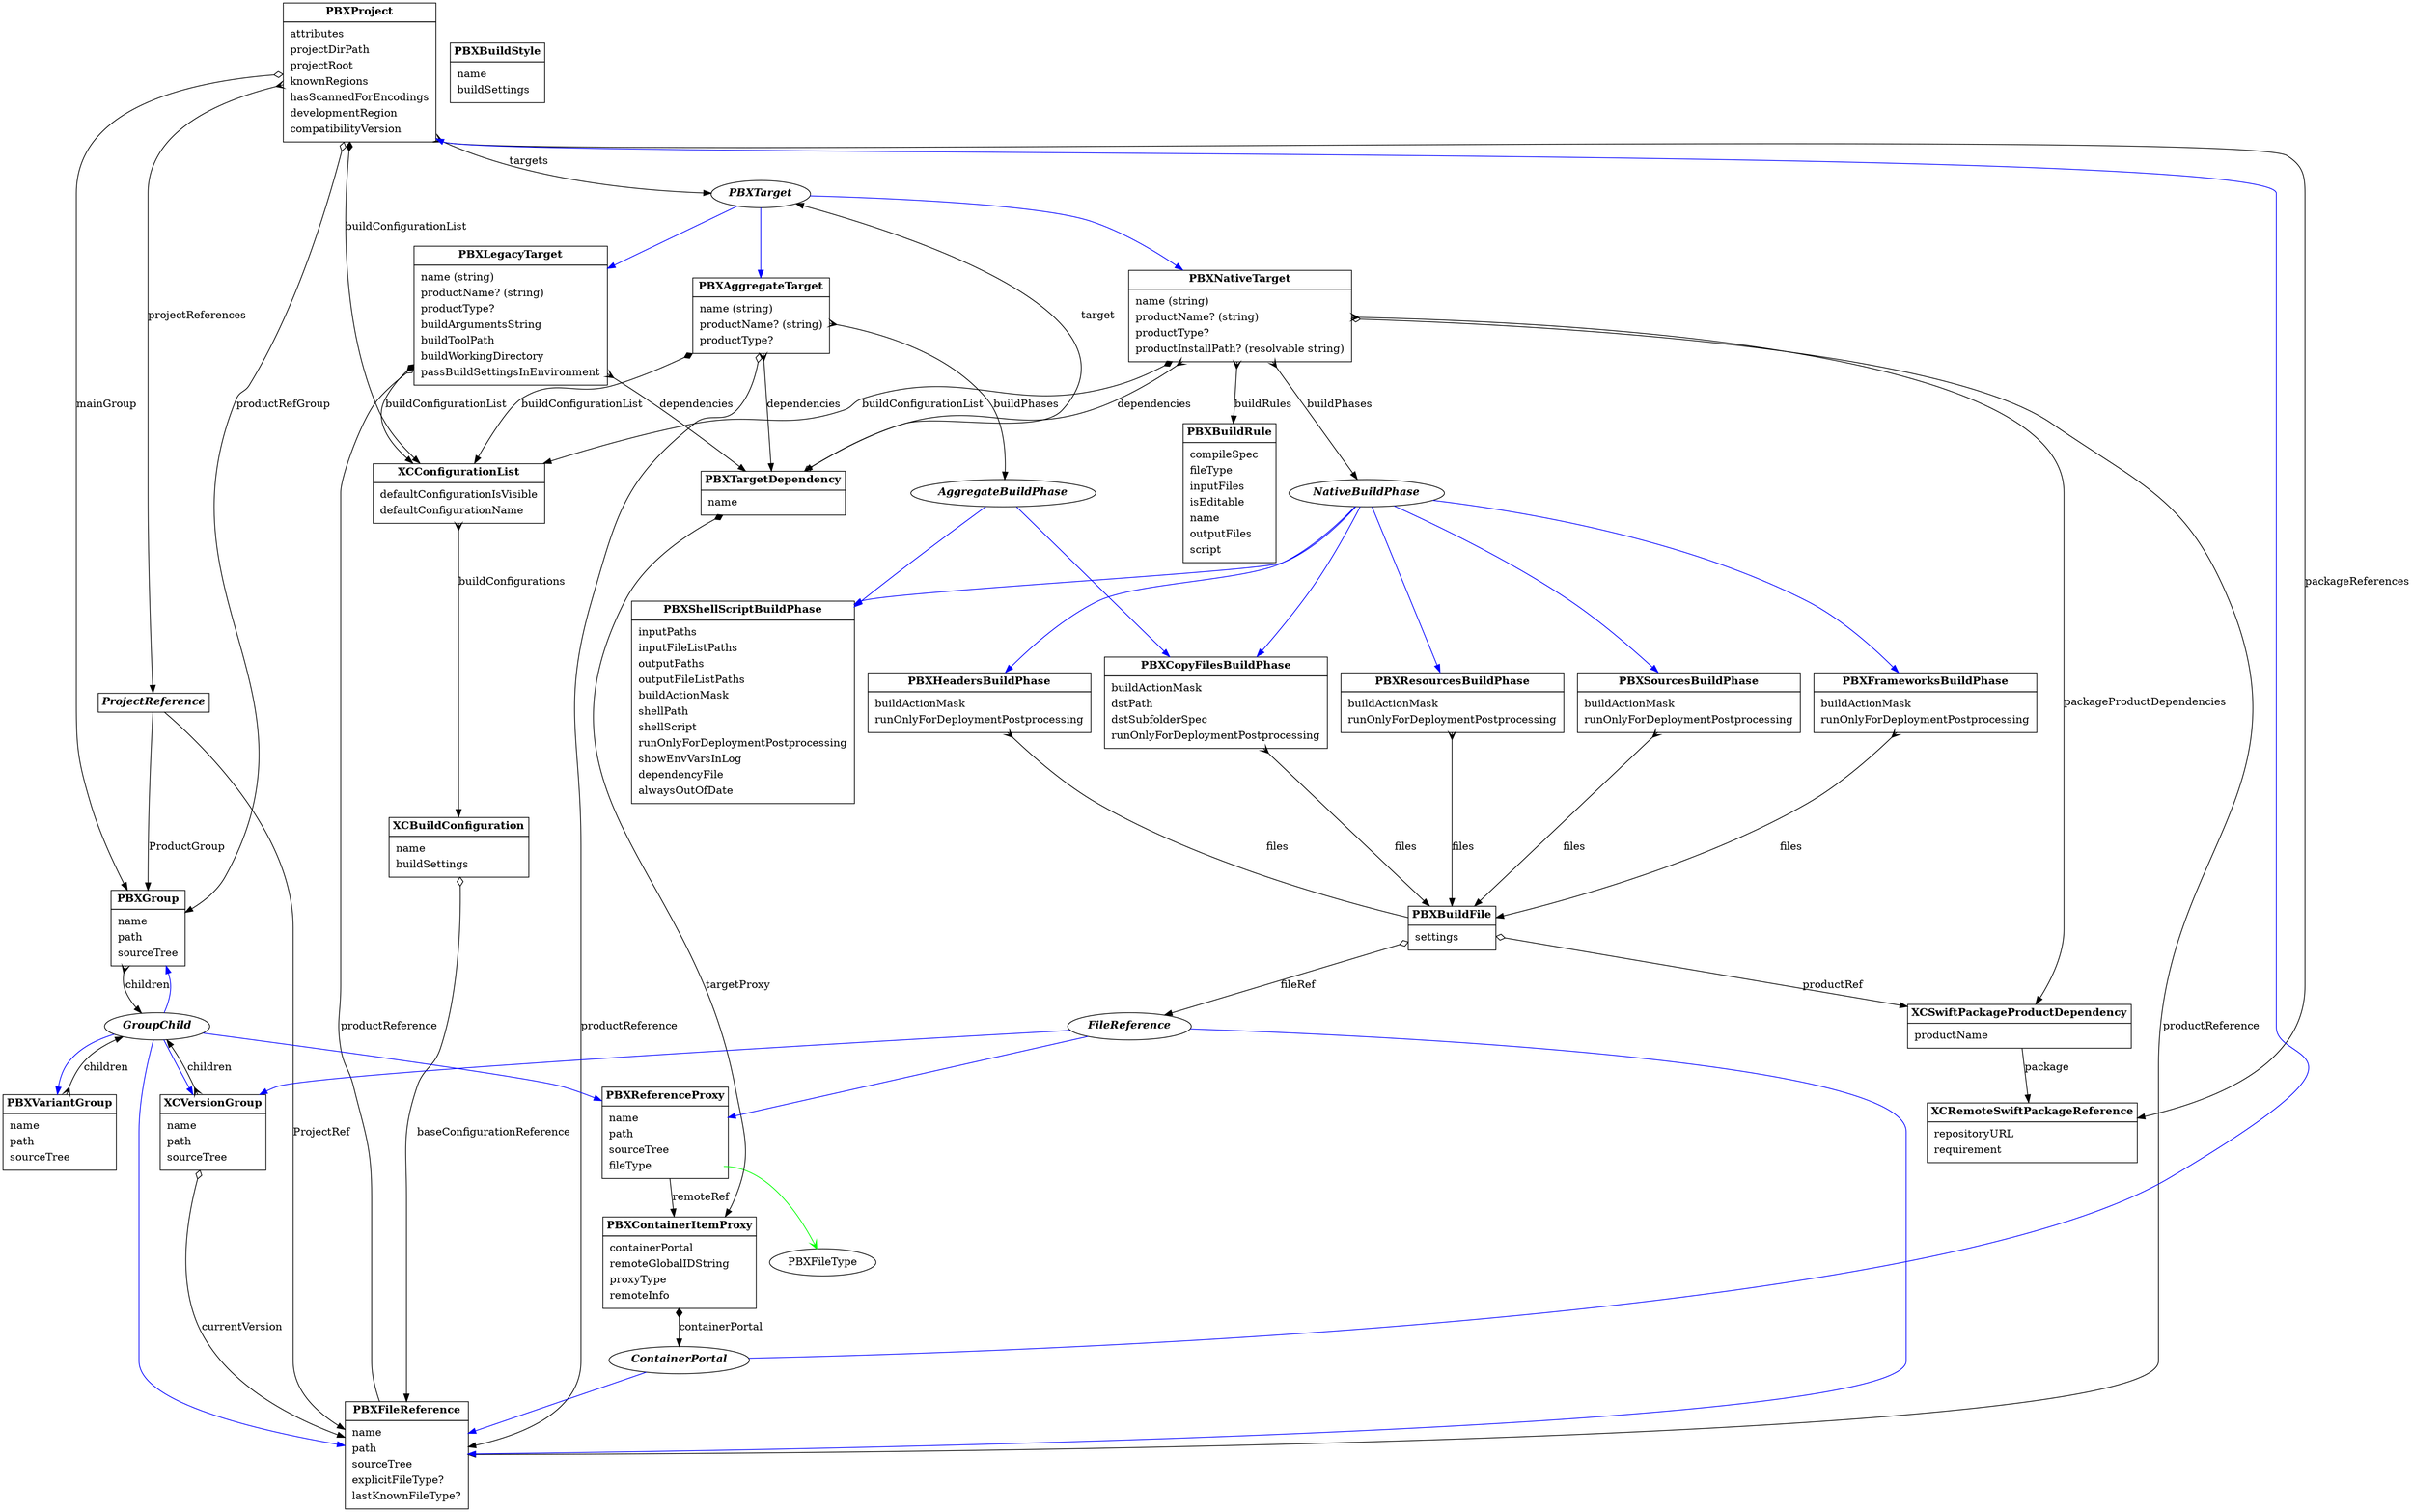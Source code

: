 // Compatibility checking seems to be using XCCompatibilityChecking which checks for features in used. The list of feature is unknown at this time, but it seems these are the features: https://github.com/denis-panov/ClassDump-Xcode10.2/blob/master/PlugIns/Xcode3Core/Contents/Frameworks/DevToolsCore.framework/XCCompatibilityFeature.h
digraph G {
	edge[dir=both arrowtail=none arrowhead=normal]
	// odiamond (empty diamond) represent 0..1
	// diamond (filled diamond) represent 1
	// crow represent 0..*

	PBXProject;

	// Container items
	PBXContainerItemProxy;

	PBXReferenceProxy;
	PBXFileReference;
	PBXGroup;
	PBXVariantGroup;
	XCVersionGroup;

	// Project items
	XCConfigurationList;
	PBXBuildStyle;
	XCBuildConfiguration;
	PBXTarget;

	PBXBuildRule;
	PBXTargetDependency;
	PBXBuildFile;

	XCSwiftPackageProductDependency;
	XCRemoteSwiftPackageReference;

	// Target implementations
	PBXAggregateTarget;
	PBXNativeTarget;
	PBXLegacyTarget;

	// Build phase implementations
	PBXCopyFilesBuildPhase;
	PBXFrameworksBuildPhase;
	PBXHeadersBuildPhase;
	PBXResourcesBuildPhase;
	PBXSourcesBuildPhase;
	PBXShellScriptBuildPhase;






	//region:PBXProject

	// attributes is a map containing keys like `LastUpgradeCheck` = number representing Xcode
	//   `BuildIndependentTargetsInParallel` YES/NO or 0/1 boolean
	//   `LastSwiftUpdateCheck` number representing Xcode seems like 1320 => 13.2
	//    `LastTestingUpgradeCheck` number representing Xcode seems like 0600 => 6.0
	//   `TargetAttributes`  map where keys are Target GlobalID and value are another map with keys:
	//      `CreatedOnToolsVersion` string representing Xcode version i.e. 13.2.1
	//      `TestTargetID` target GlobalID (product) -> present on test target attributes
	//       `DevelopmentTeam` string id representing the development team (most likely for signing)
	//       `LastSwiftMigration` number representing Xcode, i.e. 1020 => 10.2
	// 		  `ProvisioningStyle` String , don't know what it does, i.e. Automatic/Manual, what are other values???
	//        `SystemCapabilities` map of maps, i.e. com.apple.BackgroundModes.appletvos = { enabled = 1; }, com.apple.Keychain = { enabled = 1; }, com.apple.iCloud = { enabled = 1; }, com.apple.Sandbox = { enabled = 0; }, com.apple.ApplicationGroups.iOS = { enabled = 1; }, com.apple.SafariKeychain = { enabled = 1; }, com.apple.BackgroundModes = { enabled = 1; }, com.apple.DataProtection = { enabled = 1; },
	//         `DefaultBuildSystemTypeForWorkspace` string, don't know what it does, i.e. Original, what are other values???
	//         `CLASSPREFIX` String but seems to be a IDE configuration of some sort
	//         `ORGANIZATIONNAME` String but seems to be a IDE configuration of some sort

	// projectDirPath modify the SRCROOT
	// projectRoot... no idea seems to be a empty string (which is almost everything is ASCII plist) my guessing is the projectDirPath adjust in the nesting and projectRoot adjust regarding the parent
		// projectRoot / <-to base dir |<xcodeproj>| to SRCROOT-> / projectDirPath
	// knownRegions array of locals - short name (Localization under project config)? ex. en, Base or Full language name (with capital letter): Project Configuration -> Info tab -> Localizations table
	// developmentRegion marks the Development Language under Localization of project config) ex. en or English: Project Configuration -> Info tab -> Localizations table -> entry with suffix "- Development Language"
	// hasScannedForEncodings = 0/1 boolean -> not sure what it is
	// compatibilityVersion ex. Xcode 2.4, Xcode 8.0, Xcode 3.2, Xcode 9.3, Xcode 13.0 => Presumably, it keeps the format in a way that the specified Xcode version is able to read
		// 2.4 => 42
		// 3.1 => 45
		// 3.2 => 46
		// 6.3 => 47
        // 8.0 => 48
		// 9.3 => 50
		// 10.0 => 51
		// 11.0 => 52
		// 11.4 => 53
		// 12.0 => 54
		// 13.0 => 55
		// See https://github.com/dnkoutso/Xcodeproj/blob/master/lib/xcodeproj/constants.rb#L130-L141
	// projectReferences: list of ProjectReference, adds a reference as soon as an xcodeproj file is dragged into a project (added). The `Products` of that project are automatically added in a hidden Products group which is just a list of PBXReferenceProxy which serves as a way to find the product files
	// TODO: KnownAssetTags, configured from targets Resource Tags (tab)
	PBXProject [
		shape=plain
		label=<<table border="0" cellborder="1" cellspacing="0" cellpadding="4">
			<tr><td><b>PBXProject</b></td></tr>
			<tr><td><table border="0">
				<tr><td port="attributes" align="left">attributes</td></tr>
				<tr><td port="projectDirPath" align="left">projectDirPath</td></tr>
				<tr><td port="projectRoot" align="left">projectRoot</td></tr>
				<tr><td port="knownRegions" align="left">knownRegions</td></tr>
				<tr><td port="hasScannedForEncodings" align="left">hasScannedForEncodings</td></tr>
				<tr><td port="developmentRegion" align="left">developmentRegion</td></tr>
				<tr><td port="compatibilityVersion" align="left">compatibilityVersion</td></tr>
			</table></td></tr>
			</table>>
	]

	PBXProject -> PBXGroup [arrowtail=odiamond label=mainGroup]
	PBXProject -> PBXTarget [arrowtail=crow label=targets]
	PBXProject -> XCConfigurationList [arrowtail=diamond label=buildConfigurationList]
	PBXProject -> ProjectReference [arrowtail=crow label=projectReferences]
	PBXProject -> XCRemoteSwiftPackageReference [arrowtail=crow label=packageReferences]
	PBXProject -> PBXGroup [arrowtail=odiamond label=productRefGroup]


	// ProductGroup =  to PBXGroup (with childrens pointing to PBXReferenceProxy to the remote product)
	// ProjectRef = to PBXFileReference of xcodeproject
	ProjectReference [
		shape=plain
		label=<<table border="0" cellborder="1" cellspacing="0" cellpadding="4">
			<tr><td><b><i>ProjectReference</i></b></td></tr>
			</table>>
	]

	ProjectReference -> PBXGroup [label=ProductGroup]
	ProjectReference -> PBXFileReference [label=ProjectRef]
	//endregion

	//region:PBXContainerItemProxy
	// containerPortal -> usually point to a PBXFileReference of type 'wrapper.pb-project' or the PBXProject object
	// remoteGlobalIDString -> just a GID that is valid inside the containerPortal
	// proxyType are either 1 (target reference) or 2 (file reference)
	// remoteInfo seems to just be the name of the object (name of target or name of file reference)
	PBXContainerItemProxy [
		shape=plain
		label=<<table border="0" cellborder="1" cellspacing="0" cellpadding="4">
			<tr><td><b>PBXContainerItemProxy</b></td></tr>
			<tr><td><table border="0">
				<tr><td port="containerPortal" align="left">containerPortal</td></tr>
				<tr><td port="remoteGlobalIDString" align="left">remoteGlobalIDString</td></tr>
				<tr><td port="proxyType" align="left">proxyType</td></tr>
				<tr><td port="remoteInfo" align="left">remoteInfo</td></tr>
			</table></td></tr>
			</table>>
	]

	// choices
	PBXContainerItemProxy -> ContainerPortal [arrowtail=diamond label=containerPortal]

	ContainerPortal[label=<<b><i>ContainerPortal</i></b>>]

	ContainerPortal -> PBXProject [color=blue]
	ContainerPortal -> PBXFileReference [color=blue]
	//endregion

	//region:XCConfigurationList
	// defaultConfigurationName -> what is the default config to use for command-line builds: Project Configurtion -> Info (tab) -> Configurations (section) -> Use <defaultConfigurationName> for command-line builds (usually defaults to Release)
	// defaultConfigurationIsVisible -> no idea what this is or what it does (https://github.com/xcode-actions/XcodeTools/blob/86e9088c7b5e5be0e9418a6602ce6eee9dccb2bf/Sources/XcodeProj/PBXModel/BuildConfigurations/XCConfigurationList.swift#L20)
	XCConfigurationList [
		shape=plain
		label=<<table border="0" cellborder="1" cellspacing="0" cellpadding="4">
			<tr><td><b>XCConfigurationList</b></td></tr>
			<tr><td><table border="0">
				<tr><td port="defaultConfigurationIsVisible" align="left">defaultConfigurationIsVisible</td></tr>
				<tr><td port="defaultConfigurationName" align="left">defaultConfigurationName</td></tr>
			</table></td></tr>
			</table>>
	]

	XCConfigurationList -> XCBuildConfiguration [arrowtail=crow label=buildConfigurations]
	//endregion:XCConfigurationList

	//region:PBXBuildStyle
	PBXBuildStyle [
		shape=plain
		label=<<table border="0" cellborder="1" cellspacing="0" cellpadding="4">
			<tr><td><b>PBXBuildStyle</b></td></tr>
			<tr><td><table border="0">
				<tr><td port="name" align="left">name</td></tr>
				<tr><td port="buildSettings" align="left">buildSettings</td></tr>
			</table></td></tr>
			</table>>
	]
	//endregion:PBXBuildStyle

	//region:XCBuildConfiguration
	// This used to be called PBXBuildStyle in the old days. This new type support xcconfig files as base configuration
	XCBuildConfiguration [
		shape=plain
		label=<<table border="0" cellborder="1" cellspacing="0" cellpadding="4">
			<tr><td><b>XCBuildConfiguration</b></td></tr>
			<tr><td><table border="0">
				<tr><td port="name" align="left">name</td></tr>
				<tr><td port="buildSettings" align="left">buildSettings</td></tr>
			</table></td></tr>
			</table>>
	]

	XCBuildConfiguration -> PBXFileReference [arrowtail=odiamond label=baseConfigurationReference]
	//endregion:XCBuildConfiguration

	//region:PBXTarget
	// productType -> ProductType. is nullable, present if productReference is present (most likely can infer if productReference is present but not productType)
	// productName -> String. is nullable, present if productReference is present (most likely can infer if productReference is present but not productName)
	// QUESTION: Can PBXTarget stand on its own?
	PBXTarget[label=<<b><i>PBXTarget</i></b>>]

	PBXTarget -> PBXAggregateTarget [color=blue]
	PBXTarget -> PBXNativeTarget [color=blue]
	PBXTarget -> PBXLegacyTarget [color=blue]
	//endregion

	//region:PBXBuildFile
	// I think it should be fileRef OR productRef but not both
	PBXBuildFile [
		shape=plain
		label=<<table border="0" cellborder="1" cellspacing="0" cellpadding="4">
			<tr><td><b>PBXBuildFile</b></td></tr>
			<tr><td><table border="0">
				<tr><td port="settings" align="left">settings</td></tr>
			</table></td></tr>
			</table>>
	]

	// Can it actually only be reference proxy or file reference?
    //  I doubt it can be a PBXGroup...
	// TODO: What could we do with fileRef (referencing the two possible choice)
	PBXBuildFile -> FileReference [arrowtail=odiamond label=fileRef]
	PBXBuildFile -> XCSwiftPackageProductDependency [arrowtail=odiamond label=productRef]

	FileReference[label=<<b><i>FileReference</i></b>>]

	FileReference -> PBXReferenceProxy [color=blue]
	FileReference -> PBXFileReference [color=blue]
	FileReference -> XCVersionGroup [color=blue]
	//endregion:PBXBuildFile

	//region:PBXTargetDependency
	PBXTargetDependency [
		shape=plain
		label=<<table border="0" cellborder="1" cellspacing="0" cellpadding="4">
			<tr><td><b>PBXTargetDependency</b></td></tr>
			<tr><td><table border="0">
				<tr><td port="name" align="left">name</td></tr>
			</table></td></tr>
			</table>>
	]

	PBXTargetDependency -> PBXTarget [arrowtail=odiamond label=target]
	PBXTargetDependency -> PBXContainerItemProxy [arrowtail=diamond label=targetProxy]
	//endregion

	//region:PBXBuildRule
	// name is optional??
	PBXBuildRule [
		shape=plain
		label=<<table border="0" cellborder="1" cellspacing="0" cellpadding="4">
			<tr><td><b>PBXBuildRule</b></td></tr>
			<tr><td><table border="0">
				<tr><td port="compileSpec" align="left">compileSpec</td></tr>
				<tr><td port="fileType" align="left">fileType</td></tr>
				<tr><td port="inputFiles" align="left">inputFiles</td></tr>
				<tr><td port="isEditable" align="left">isEditable</td></tr>
				<tr><td port="name" align="left">name</td></tr>
				<tr><td port="outputFiles" align="left">outputFiles</td></tr>
				<tr><td port="script" align="left">script</td></tr>
			</table></td></tr>
			</table>>
	]
	//endregion

	//region:XCSwiftPackageProductDependency
	XCSwiftPackageProductDependency [
		shape=plain
		label=<<table border="0" cellborder="1" cellspacing="0" cellpadding="4">
			<tr><td><b>XCSwiftPackageProductDependency</b></td></tr>
			<tr><td><table border="0">
				<tr><td port="productName" align="left">productName</td></tr>
			</table></td></tr>
			</table>>
	]

	XCSwiftPackageProductDependency -> XCRemoteSwiftPackageReference [label=package]
	//endregion:XCSwiftPackageProductDependency

	//region:XCRemoteSwiftPackageReference
	// GitHub url only?
	// requirement depends on `kind`
	XCRemoteSwiftPackageReference [
		shape=plain
		label=<<table border="0" cellborder="1" cellspacing="0" cellpadding="4">
			<tr><td><b>XCRemoteSwiftPackageReference</b></td></tr>
			<tr><td><table border="0">
				<tr><td port="repositoryURL" align="left">repositoryURL</td></tr>
				<tr><td port="requirement" align="left">requirement</td></tr>
			</table></td></tr>
			</table>>
	]
	//endregion:XCRemoteSwiftPackageReference

	//region:PBXCopyFilesBuildPhase
	// How is files from parent used?
	// buildActionMask is a 32-bit value:
	//   - by default it 2147483647 (0x7fffffff)
	//   - 8 (0x8) if 'Copy only when installing' is checked
	//   - 12 (0xC) if 'Copy only when installing' is unchecked
	//   > It seems like 0x8 would be install build action and possibly 0x4 would be the "build" build action
	// runOnlyForDeploymentPostprocessing -> boolean 0/1 ('Copy only when installing' checked (1) vs unchecked (0))
	// files -> if 'Code Sign On Copy" checked -> PBXBuildFile settings: ATTRIBUTES = (CodeSignOnCopy, )
	// NOTE: It seems files cannot include PBXBuildFile of Swift packages
	PBXCopyFilesBuildPhase [
		shape=plain
		label=<<table border="0" cellborder="1" cellspacing="0" cellpadding="4">
			<tr><td><b>PBXCopyFilesBuildPhase</b></td></tr>
			<tr><td><table border="0">
				<tr><td port="buildActionMask" align="left">buildActionMask</td></tr>
				<tr><td port="dstPath" align="left">dstPath</td></tr>
				<tr><td port="dstSubfolderSpec" align="left">dstSubfolderSpec</td></tr>
				<tr><td port="runOnlyForDeploymentPostprocessing" align="left">runOnlyForDeploymentPostprocessing</td></tr>
			</table></td></tr>
			</table>>
	]

	// files to copy
	PBXCopyFilesBuildPhase -> PBXBuildFile [arrowtail=crow label=files]
	//endregion

	//region:PBXFrameworksBuildPhase
	// How is files from parent used?
	// Seems to be the "Link Binary with Libraries" phase
	// files -> if 'Status' set to "Optional" -> PBXBuildFile settings: ATTRIBUTES = (Weak, )
	//    "Required" simply remove the attribute value and optionally replace with ATTRIBUTES = (Required, )
	// buildActionMask -> Can't find a way to change the default mask value
	// runOnlyForDeploymentPostprocessing -> can't find a way to change this value, defaults to 0 (false)
	PBXFrameworksBuildPhase [
		shape=plain
		label=<<table border="0" cellborder="1" cellspacing="0" cellpadding="4">
			<tr><td><b>PBXFrameworksBuildPhase</b></td></tr>
			<tr><td><table border="0">
				<tr><td port="buildActionMask" align="left">buildActionMask</td></tr>
				<tr><td port="runOnlyForDeploymentPostprocessing" align="left">runOnlyForDeploymentPostprocessing</td></tr>
			</table></td></tr>
			</table>>
	]

	// files represent the libraries to link (see settings on PBXBuildFile for optional/required)
	PBXFrameworksBuildPhase -> PBXBuildFile [arrowtail=crow label=files]
	//endregion

	//region:PBXHeadersBuildPhase
	// How is files from parent used?
	// files -> depending on the visibility (Public, Private, Project) -> PBXBuildFile settings:
	//    - Project -> none
	//    - Private -> ATTRIBUTES = (Private, )
	//    - Public -> ATTRIBUTES = (Public, )
	// buildActionMask -> Can't find a way to change the default mask value
	// runOnlyForDeploymentPostprocessing -> can't find a way to change this value, defaults to 0 (false)
	PBXHeadersBuildPhase [
		shape=plain
		label=<<table border="0" cellborder="1" cellspacing="0" cellpadding="4">
			<tr><td><b>PBXHeadersBuildPhase</b></td></tr>
			<tr><td><table border="0">
				<tr><td port="buildActionMask" align="left">buildActionMask</td></tr>
				<tr><td port="runOnlyForDeploymentPostprocessing" align="left">runOnlyForDeploymentPostprocessing</td></tr>
			</table></td></tr>
			</table>>
	]


	// files represent the headers at various visibility (see settings of PBXBuildFile)
	PBXHeadersBuildPhase -> PBXBuildFile [dir=back arrowtail=crow arrowhead=none label=files]
	//endregion:PBXHeadersBuildPhase

	//region:PBXResourcesBuildPhase
	// How is files from parent used?
	// buildActionMask -> Can't find a way to change the default mask value
	// runOnlyForDeploymentPostprocessing -> can't find a way to change this value, defaults to 0 (false)
	PBXResourcesBuildPhase [
		shape=plain
		label=<<table border="0" cellborder="1" cellspacing="0" cellpadding="4">
			<tr><td><b>PBXResourcesBuildPhase</b></td></tr>
			<tr><td><table border="0">
				<tr><td port="buildActionMask" align="left">buildActionMask</td></tr>
				<tr><td port="runOnlyForDeploymentPostprocessing" align="left">runOnlyForDeploymentPostprocessing</td></tr>
			</table></td></tr>
			</table>>
	]

	// files to copy to bundle as resources
	PBXResourcesBuildPhase -> PBXBuildFile [arrowtail=crow label=files]
	//endregion:PBXResourcesBuildPhase

	//region:PBXSourcesBuildPhase
	// How is files from parent used?
	// files -> if 'Compiler Flags' specified -> PBXBuildFile settings: COMPILER_FLAGS = "-v"
	// buildActionMask -> Can't find a way to change the default mask value
	// runOnlyForDeploymentPostprocessing -> can't find a way to change this value, defaults to 0 (false)
	PBXSourcesBuildPhase [
		shape=plain
		label=<<table border="0" cellborder="1" cellspacing="0" cellpadding="4">
			<tr><td><b>PBXSourcesBuildPhase</b></td></tr>
			<tr><td><table border="0">
				<tr><td port="buildActionMask" align="left">buildActionMask</td></tr>
				<tr><td port="runOnlyForDeploymentPostprocessing" align="left">runOnlyForDeploymentPostprocessing</td></tr>
			</table></td></tr>
			</table>>
	]

	// files to compile (most likely uses PBXBuildRules to match each file to the right processing)
	PBXSourcesBuildPhase -> PBXBuildFile [arrowtail=crow label=files]
	//endregion:PBXSourcesBuildPhase

	//region:PBXShellScriptBuildPhase
	// How is files from parent used?
	// inputFileListPaths/outputFileListPaths are list of xcfilelist files while the other ones, e.g. inputPaths/outputPaths, are just files
	// buildActionMask is a 32-bit value:
	//   - by default it 2147483647 (0x7fffffff)
	//   - 8 (0x8) if 'For install build only' is checked
	//   - 12 (0xC) if 'For install build only' is unchecked
	//   > It seems like 0x8 would be install build action and possibly 0x4 would be the "build" build action
	// showEnvVarsInLog -> boolean 0/1 ('Show environment variables in build log' checked (1) vs unchecked (0))
	// alwaysOutOfDate -> boolean 0/1 ('Based on dependency analysis' checked (0) vs unchecked (1))
	// runOnlyForDeploymentPostprocessing -> boolean 0/1 ('For install builds only' checked (1) vs unchecked (0))
	PBXShellScriptBuildPhase [
		shape=plain
		label=<<table border="0" cellborder="1" cellspacing="0" cellpadding="4">
			<tr><td><b>PBXShellScriptBuildPhase</b></td></tr>
			<tr><td><table border="0">
				<tr><td port="inputPaths" align="left">inputPaths</td></tr>
				<tr><td port="inputFileListPaths" align="left">inputFileListPaths</td></tr>
				<tr><td port="outputPaths" align="left">outputPaths</td></tr>
				<tr><td port="outputFileListPaths" align="left">outputFileListPaths</td></tr>
				<tr><td port="buildActionMask" align="left">buildActionMask</td></tr>
				<tr><td port="shellPath" align="left">shellPath</td></tr>
				<tr><td port="shellScript" align="left">shellScript</td></tr>
				<tr><td port="runOnlyForDeploymentPostprocessing" align="left">runOnlyForDeploymentPostprocessing</td></tr>
				<tr><td port="showEnvVarsInLog" align="left">showEnvVarsInLog</td></tr>
				<tr><td port="dependencyFile" align="left">dependencyFile</td></tr>
				<tr><td port="alwaysOutOfDate" align="left">alwaysOutOfDate</td></tr>
			</table></td></tr>
			</table>>
	]


	// Note: it doesn't seems like there are any PBXBuildFile for shell script. It relies on input*Paths and output*Paths
	//endregion:PBXShellScriptBuildPhase

	//region:PBXAggregateTarget
	// Usually Aggregate target does not have productReference
	// QUESTION: Is that true? Are there other limitation? Let's read more in the legacy document.
	PBXAggregateTarget [
		shape=plain
		label=<<table border="0" cellborder="1" cellspacing="0" cellpadding="4">
			<tr><td><b>PBXAggregateTarget</b></td></tr>
			<tr><td><table border="0">
				<tr><td port="name" align="left">name (string)</td></tr>
				<tr><td port="productName" align="left">productName? (string)</td></tr>
				<tr><td port="productType" align="left">productType?</td></tr>
			</table></td></tr>
			</table>>
	]


	AggregateBuildPhase[label=<<b><i>AggregateBuildPhase</i></b>>]

	AggregateBuildPhase -> PBXCopyFilesBuildPhase [color=blue]
	AggregateBuildPhase -> PBXShellScriptBuildPhase [color=blue]


	PBXAggregateTarget -> PBXTargetDependency [arrowtail=crow label=dependencies]
	PBXAggregateTarget -> XCConfigurationList [arrowtail=diamond label=buildConfigurationList]

	// TODO: Can only have CopyFilesBuildPhase and ShellScriptBuildPhase
	PBXAggregateTarget -> AggregateBuildPhase [arrowtail=crow label=buildPhases]

	// TODO: Doesn't seems like aggregate target save any build rule

	PBXAggregateTarget -> PBXFileReference [arrowtail=odiamond label=productReference]
	//endregion

	//region:PBXNativeTarget
	// packageProductDependencies only on PBXNativeTarget???
	PBXNativeTarget [
		shape=plain
		label=<<table border="0" cellborder="1" cellspacing="0" cellpadding="4">
			<tr><td><b>PBXNativeTarget</b></td></tr>
			<tr><td><table border="0">
				<tr><td port="name" align="left">name (string)</td></tr>
				<tr><td port="productName" align="left">productName? (string)</td></tr>
				<tr><td port="productType" align="left">productType?</td></tr>
				<tr><td port="productInstallPath" align="left">productInstallPath? (resolvable string)</td></tr>
			</table></td></tr>
			</table>>
	]

	NativeBuildPhase[label=<<b><i>NativeBuildPhase</i></b>>]

	NativeBuildPhase -> PBXSourcesBuildPhase [color=blue]
	NativeBuildPhase -> PBXFrameworksBuildPhase [color=blue]
	NativeBuildPhase -> PBXCopyFilesBuildPhase [color=blue]
	NativeBuildPhase -> PBXShellScriptBuildPhase [color=blue]
	NativeBuildPhase -> PBXHeadersBuildPhase [color=blue]
	NativeBuildPhase -> PBXResourcesBuildPhase [color=blue]


	PBXNativeTarget -> XCSwiftPackageProductDependency [arrowtail=crow label=packageProductDependencies]

	PBXNativeTarget -> PBXTargetDependency [arrowtail=crow label=dependencies]
	PBXNativeTarget -> XCConfigurationList [arrowtail=diamond label=buildConfigurationList]

	PBXNativeTarget -> NativeBuildPhase [arrowtail=crow label=buildPhases]

	PBXNativeTarget -> PBXBuildRule [arrowtail=crow label=buildRules]
	PBXNativeTarget -> PBXFileReference [arrowtail=odiamond label=productReference]
	//endregion

	//region:PBXLegacyTarget
	PBXLegacyTarget [
		shape=plain
		label=<<table border="0" cellborder="1" cellspacing="0" cellpadding="4">
			<tr><td><b>PBXLegacyTarget</b></td></tr>
			<tr><td><table border="0">
				<tr><td port="name" align="left">name (string)</td></tr>
				<tr><td port="productName" align="left">productName? (string)</td></tr>
				<tr><td port="productType" align="left">productType?</td></tr>
				<tr><td port="buildArgumentsString" align="left">buildArgumentsString</td></tr>
				<tr><td port="buildToolPath" align="left">buildToolPath</td></tr>
				<tr><td port="buildWorkingDirectory" align="left">buildWorkingDirectory</td></tr>
				<tr><td port="passBuildSettingsInEnvironment" align="left">passBuildSettingsInEnvironment</td></tr>
			</table></td></tr>
			</table>>
	]

	PBXLegacyTarget -> PBXTargetDependency [arrowtail=crow label=dependencies]
	PBXLegacyTarget -> XCConfigurationList [arrowtail=diamond label=buildConfigurationList]

	// TODO: legacy target doesn't seems to have build phases

	// TODO: legacy target doesn't seems to support build rules

	PBXLegacyTarget -> PBXFileReference [dir=back arrowtail=odiamond arrowhead=open label=productReference]
	//endregion

	//region:PBXReferenceProxy
	// Need to validate
	PBXReferenceProxy [
		shape=plain
		label=<<table border="0" cellborder="1" cellspacing="0" cellpadding="4">
			<tr><td><b>PBXReferenceProxy</b></td></tr>
			<tr><td><table border="0">
				<tr><td port="name" align="left">name</td></tr>
				<tr><td port="path" align="left">path</td></tr>
				<tr><td port="sourceTree" align="left">sourceTree</td></tr>
				<tr><td port="fileType" align="left">fileType</td></tr>
			</table></td></tr>
			</table>>
	]

	PBXReferenceProxy -> PBXContainerItemProxy [label=remoteRef]

	// CONSTANTS
	PBXReferenceProxy:fileType -> PBXFileType [arrowhead=open color=green]
	//endregion:PBXReferenceProxy

	//region:PBXFileReference
	PBXFileReference [
		shape=plain
		label=<<table border="0" cellborder="1" cellspacing="0" cellpadding="4">
			<tr><td><b>PBXFileReference</b></td></tr>
			<tr><td><table border="0">
				<tr><td port="name" align="left">name</td></tr>
				<tr><td port="path" align="left">path</td></tr>
				<tr><td port="sourceTree" align="left">sourceTree</td></tr>
				<tr><td port="explicitFileType" align="left">explicitFileType?</td></tr>
				<tr><td port="lastKnownFileType" align="left">lastKnownFileType?</td></tr>
			</table></td></tr>
			</table>>
	]
	//endregion:PBXFileReference

	//region:PBXGroup
	PBXGroup [
		shape=plain
		label=<<table border="0" cellborder="1" cellspacing="0" cellpadding="4">
			<tr><td><b>PBXGroup</b></td></tr>
			<tr><td><table border="0">
				<tr><td port="name" align="left">name</td></tr>
				<tr><td port="path" align="left">path</td></tr>
				<tr><td port="sourceTree" align="left">sourceTree</td></tr>
			</table></td></tr>
			</table>>
	]

	PBXGroup -> GroupChild [arrowtail=crow label=children]

	GroupChild[label=<<b><i>GroupChild</i></b>>]

	GroupChild -> PBXGroup [color=blue]
	GroupChild -> PBXFileReference [color=blue]
	GroupChild -> PBXVariantGroup [color=blue]
	GroupChild -> XCVersionGroup [color=blue]
	GroupChild -> PBXReferenceProxy [color=blue]
	//endregion:PBXGroup

	//region:PBXVariantGroup
	// seems to be Storyboard and it can be treated as a "single location", no need to check the children
	PBXVariantGroup [
		shape=plain
		label=<<table border="0" cellborder="1" cellspacing="0" cellpadding="4">
			<tr><td><b>PBXVariantGroup</b></td></tr>
				<tr><td><table border="0">
				<tr><td port="name" align="left">name</td></tr>
				<tr><td port="path" align="left">path</td></tr>
				<tr><td port="sourceTree" align="left">sourceTree</td></tr>
			</table></td></tr>
			</table>>
	]

	PBXVariantGroup -> GroupChild [arrowtail=crow label=children]
	//endregion:PBXVariantGroup

	//region:XCVersionGroup
	XCVersionGroup [
		shape=plain
		label=<<table border="0" cellborder="1" cellspacing="0" cellpadding="4">
			<tr><td><b>XCVersionGroup</b></td></tr>
			<tr><td><table border="0">
				<tr><td port="name" align="left">name</td></tr>
				<tr><td port="path" align="left">path</td></tr>
				<tr><td port="sourceTree" align="left">sourceTree</td></tr>
			</table></td></tr>
			</table>>
	]

	XCVersionGroup -> GroupChild [arrowtail=crow label=children]
	XCVersionGroup -> PBXFileReference [arrowtail=odiamond label=currentVersion]
	//endregion:XCVersionGroup
}
